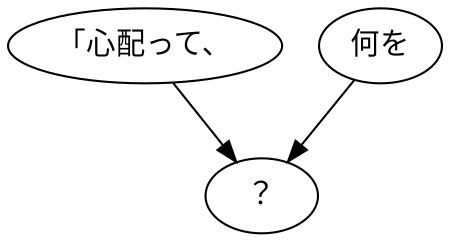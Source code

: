 digraph graph5300 {
	node0 [label="「心配って、"];
	node1 [label="何を"];
	node2 [label="？"];
	node0 -> node2;
	node1 -> node2;
}
